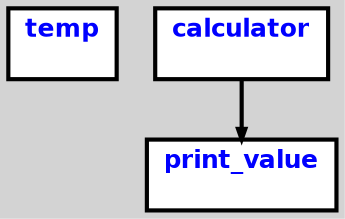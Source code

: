 digraph G {
ordering=out;
ranksep=.4;
bgcolor="lightgrey";  node [shape=box, fixedsize=false, fontsize=12, fontname="Helvetica-bold", fontcolor="blue"
width=.25, height=.25, color="black", fillcolor="white", style="filled, solid, bold"];

edge [arrowsize=.5, color="black", style="bold"]
    n00001248E52A12E0 [label="temp\n "]
    n00001248E52A1580 [label="calculator\n "]
    n00001248E52A1580 -> n00001248E52A1C40
    n00001248E52A1C40 [label="print_value\n "]
}
